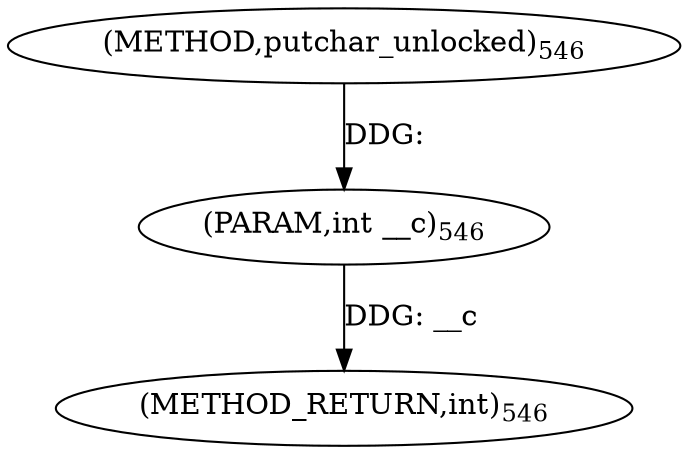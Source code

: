 digraph "putchar_unlocked" {  
"30247" [label = <(METHOD,putchar_unlocked)<SUB>546</SUB>> ]
"30249" [label = <(METHOD_RETURN,int)<SUB>546</SUB>> ]
"30248" [label = <(PARAM,int __c)<SUB>546</SUB>> ]
  "30248" -> "30249"  [ label = "DDG: __c"] 
  "30247" -> "30248"  [ label = "DDG: "] 
}
